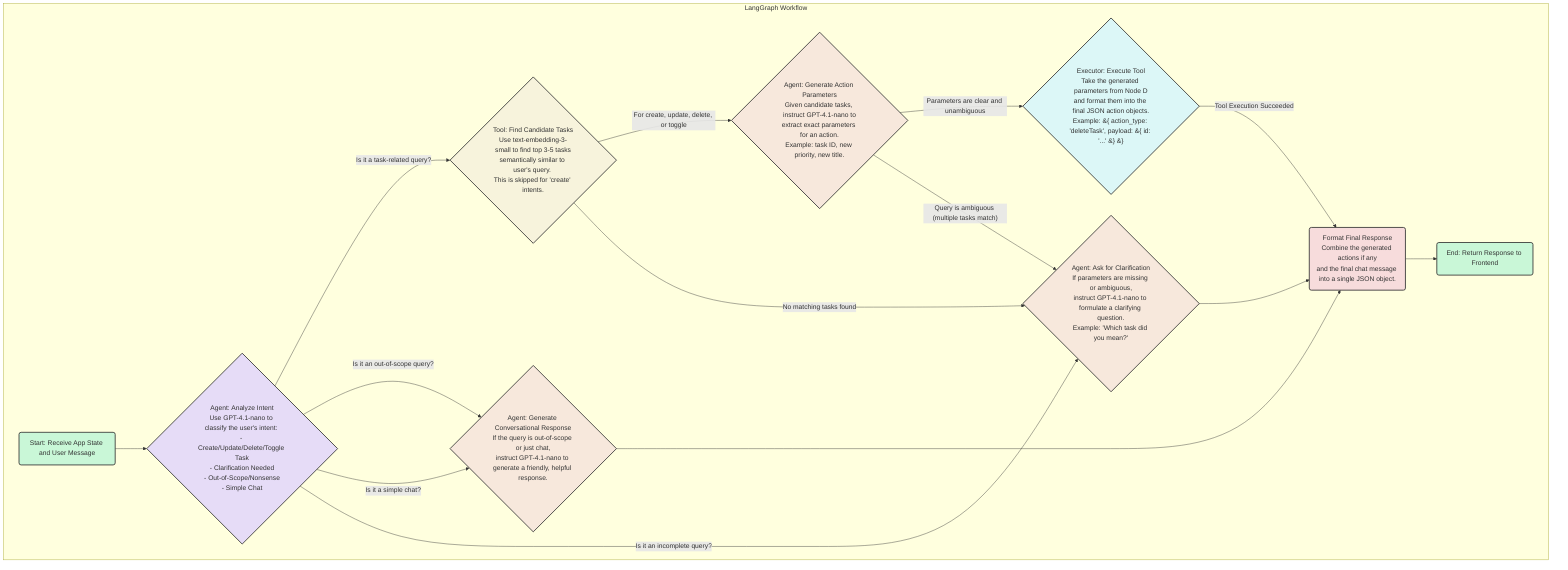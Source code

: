 graph TD
    subgraph LangGraph Workflow

    A[Start] --> B{Analyze Intent};

    B -- Is it a task-related query? --> C{Find Candidate Tasks};
    B -- Is it an out-of-scope query? --> H[Generate Conversational Response];
    B -- Is it a simple chat? --> H;
    B -- Is it an incomplete query? --> G{Ask for Clarification};


    C -- For create, update, delete, or toggle --> D{Generate Action Parameters};
    C -- No matching tasks found --> G;

    D -- Parameters are clear and unambiguous --> E{Execute Tool};
    D -- Query is ambiguous (multiple tasks match) --> G;

    E -- Tool Execution Succeeded --> F[Format Final Response];

    G --> F;
    H --> F;

    F --> Z[End: Return JSON with Actions & Chat Message];

    end

    %% Node Styling and Descriptions
    style A fill:#c9f7d7,stroke:#333,stroke-width:2px
    style Z fill:#c9f7d7,stroke:#333,stroke-width:2px
    style B fill:#e6dcf7,stroke:#333,stroke-width:2px
    style C fill:#f7f3dc,stroke:#333,stroke-width:2px
    style D fill:#f7e8dc,stroke:#333,stroke-width:2px
    style E fill:#dcf7f7,stroke:#333,stroke-width:2px
    style F fill:#f7dcdc,stroke:#333,stroke-width:2px
    style G fill:#f7e8dc,stroke:#333,stroke-width:2px
    style H fill:#f7e8dc,stroke:#333,stroke-width:2px


    %% Node Text Definitions
    A(Start: Receive App State and User Message)
    B{Agent: Analyze Intent<br>Use GPT-4.1-nano to classify the user's intent: <br>- Create/Update/Delete/Toggle Task<br>- Clarification Needed<br>- Out-of-Scope/Nonsense<br>- Simple Chat}
    C{Tool: Find Candidate Tasks<br>Use text-embedding-3-small to find top 3-5 tasks<br>semantically similar to user's query. <br>This is skipped for 'create' intents.}
    D{Agent: Generate Action Parameters<br>Given candidate tasks, instruct GPT-4.1-nano to<br>extract exact parameters for an action.<br>Example: task ID, new priority, new title.}
    G{Agent: Ask for Clarification<br>If parameters are missing or ambiguous,<br>instruct GPT-4.1-nano to formulate a clarifying question.<br>Example: 'Which task did you mean?'}
    H{Agent: Generate Conversational Response<br>If the query is out-of-scope or just chat,<br>instruct GPT-4.1-nano to generate a friendly, helpful response.}
    E{Executor: Execute Tool<br>Take the generated parameters from Node D<br>and format them into the final JSON action objects.<br>Example: &#123; action_type: 'deleteTask', payload: &#123; id: '...' &#125; &#125;}
    F(Format Final Response<br>Combine the generated actions if any<br>and the final chat message into a single JSON object.)
    Z(End: Return Response to Frontend)